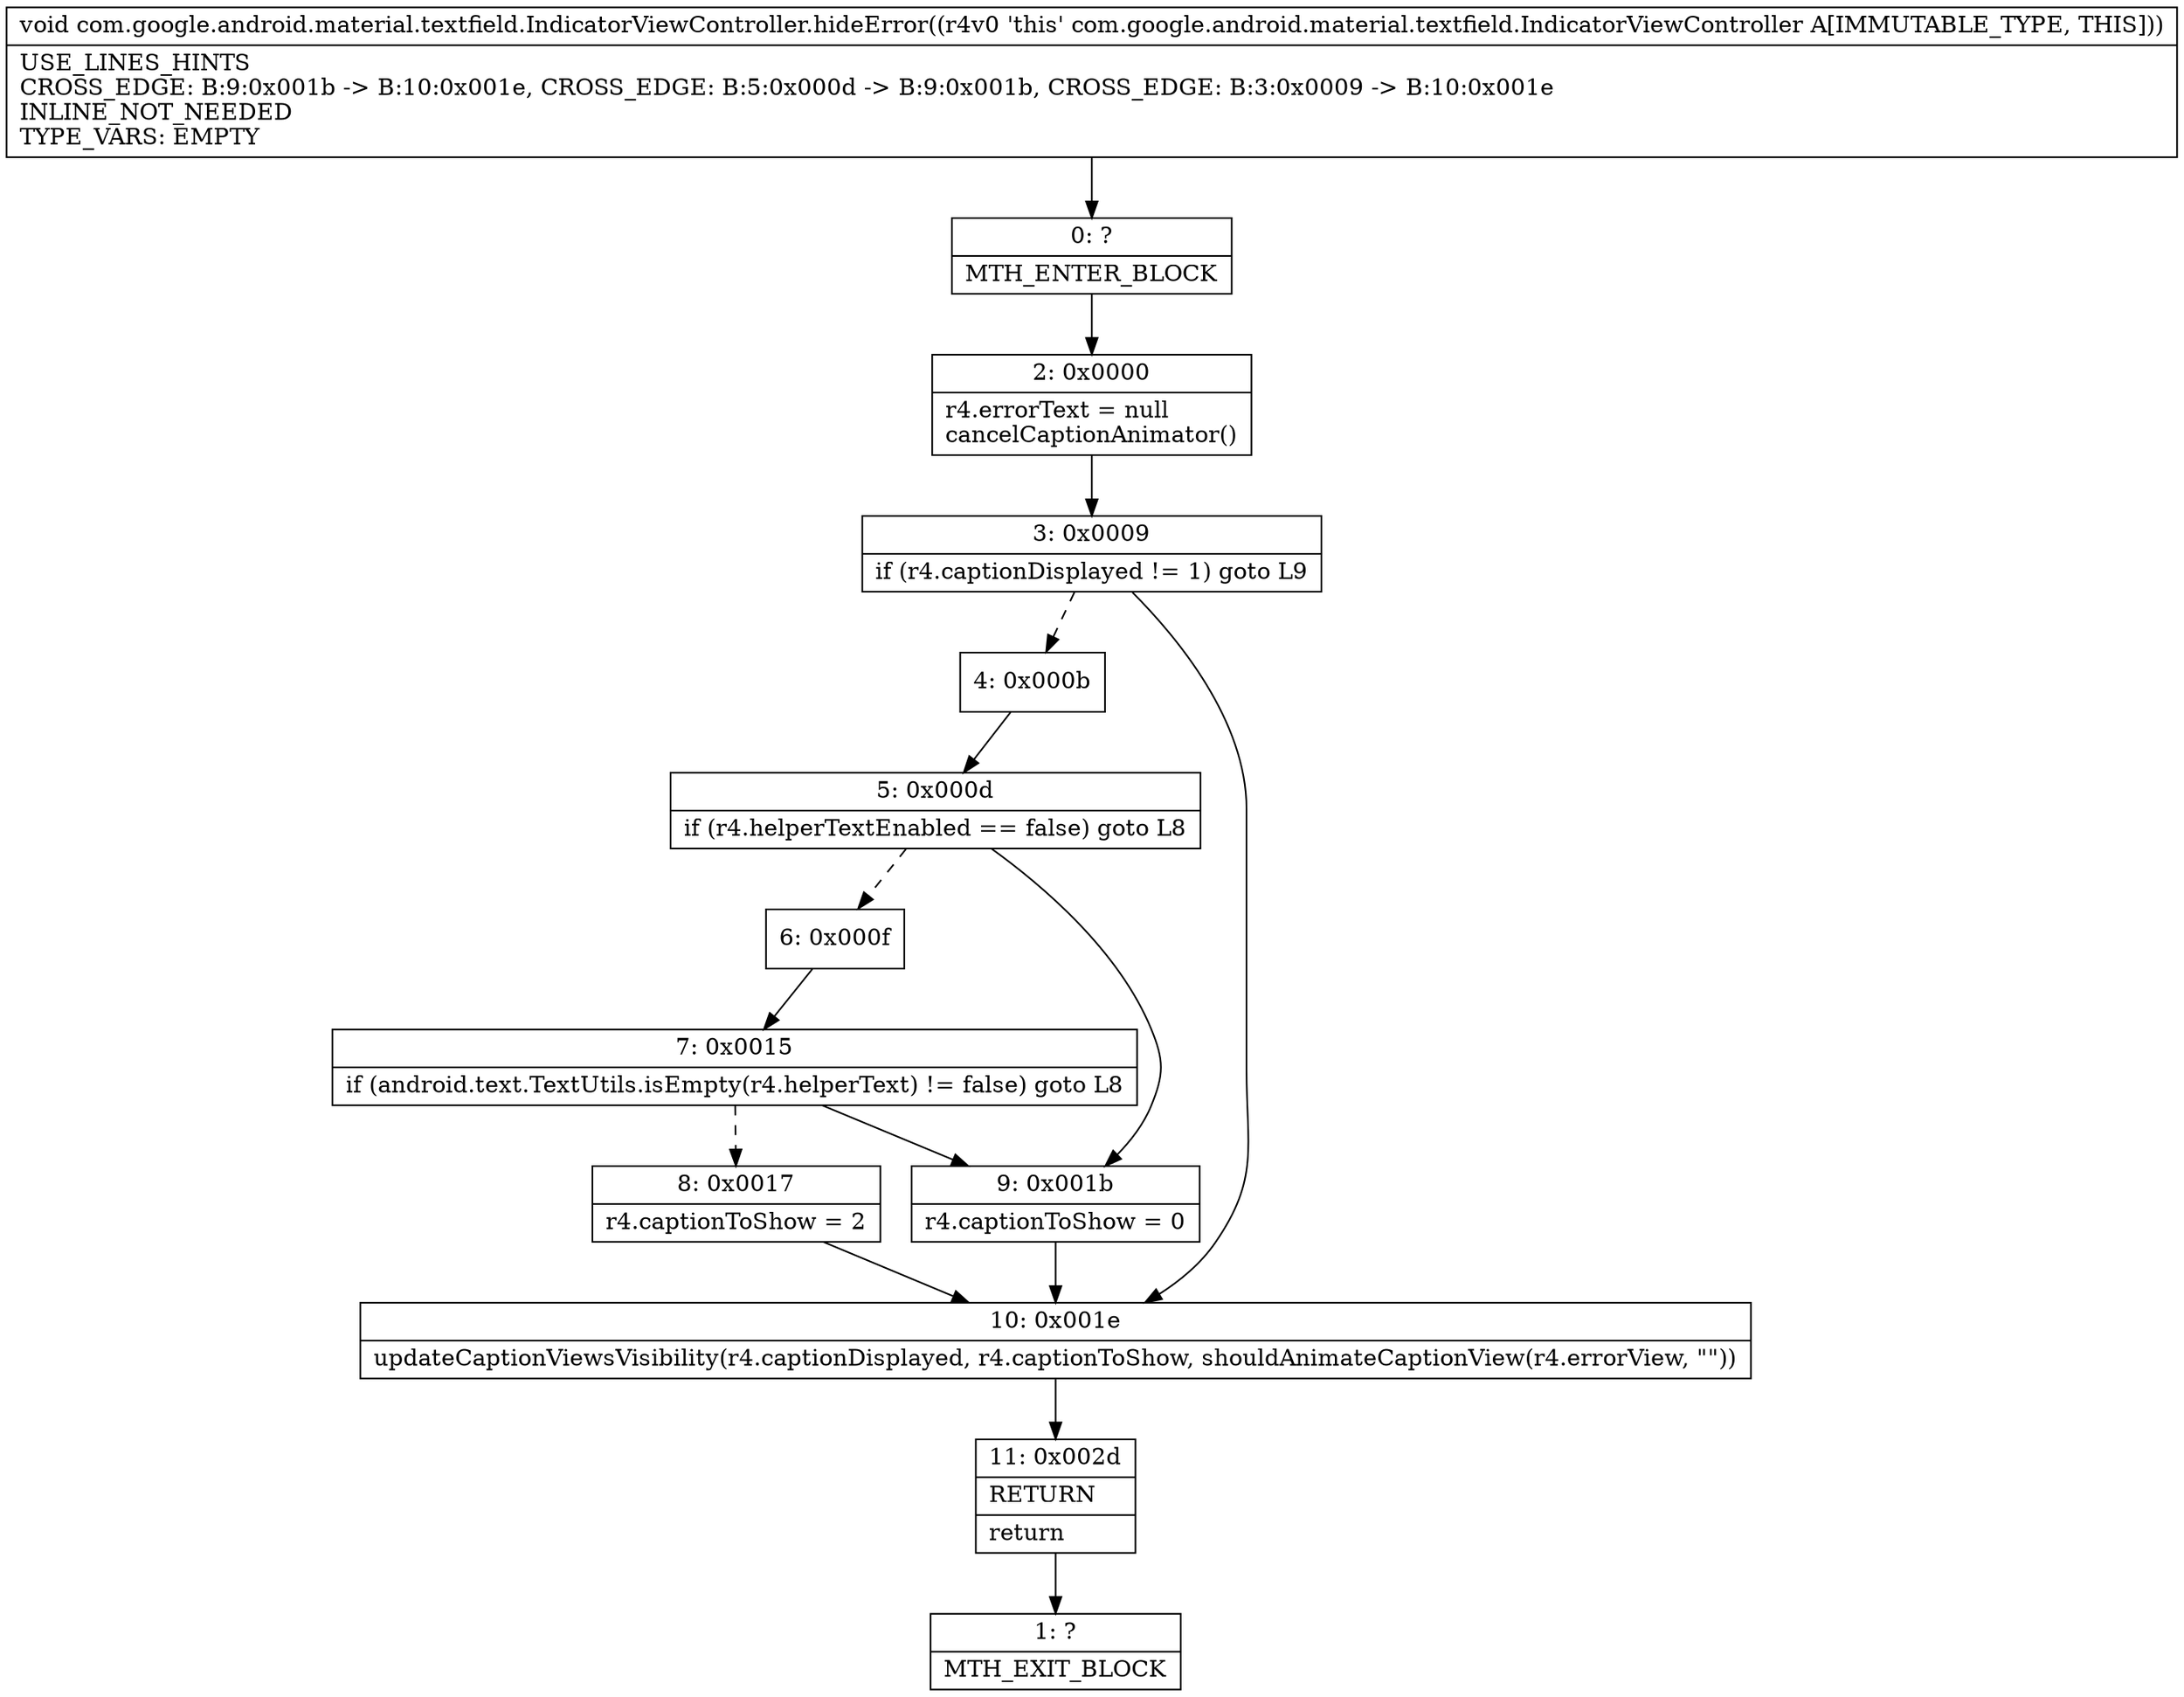 digraph "CFG forcom.google.android.material.textfield.IndicatorViewController.hideError()V" {
Node_0 [shape=record,label="{0\:\ ?|MTH_ENTER_BLOCK\l}"];
Node_2 [shape=record,label="{2\:\ 0x0000|r4.errorText = null\lcancelCaptionAnimator()\l}"];
Node_3 [shape=record,label="{3\:\ 0x0009|if (r4.captionDisplayed != 1) goto L9\l}"];
Node_4 [shape=record,label="{4\:\ 0x000b}"];
Node_5 [shape=record,label="{5\:\ 0x000d|if (r4.helperTextEnabled == false) goto L8\l}"];
Node_6 [shape=record,label="{6\:\ 0x000f}"];
Node_7 [shape=record,label="{7\:\ 0x0015|if (android.text.TextUtils.isEmpty(r4.helperText) != false) goto L8\l}"];
Node_8 [shape=record,label="{8\:\ 0x0017|r4.captionToShow = 2\l}"];
Node_9 [shape=record,label="{9\:\ 0x001b|r4.captionToShow = 0\l}"];
Node_10 [shape=record,label="{10\:\ 0x001e|updateCaptionViewsVisibility(r4.captionDisplayed, r4.captionToShow, shouldAnimateCaptionView(r4.errorView, \"\"))\l}"];
Node_11 [shape=record,label="{11\:\ 0x002d|RETURN\l|return\l}"];
Node_1 [shape=record,label="{1\:\ ?|MTH_EXIT_BLOCK\l}"];
MethodNode[shape=record,label="{void com.google.android.material.textfield.IndicatorViewController.hideError((r4v0 'this' com.google.android.material.textfield.IndicatorViewController A[IMMUTABLE_TYPE, THIS]))  | USE_LINES_HINTS\lCROSS_EDGE: B:9:0x001b \-\> B:10:0x001e, CROSS_EDGE: B:5:0x000d \-\> B:9:0x001b, CROSS_EDGE: B:3:0x0009 \-\> B:10:0x001e\lINLINE_NOT_NEEDED\lTYPE_VARS: EMPTY\l}"];
MethodNode -> Node_0;Node_0 -> Node_2;
Node_2 -> Node_3;
Node_3 -> Node_4[style=dashed];
Node_3 -> Node_10;
Node_4 -> Node_5;
Node_5 -> Node_6[style=dashed];
Node_5 -> Node_9;
Node_6 -> Node_7;
Node_7 -> Node_8[style=dashed];
Node_7 -> Node_9;
Node_8 -> Node_10;
Node_9 -> Node_10;
Node_10 -> Node_11;
Node_11 -> Node_1;
}

